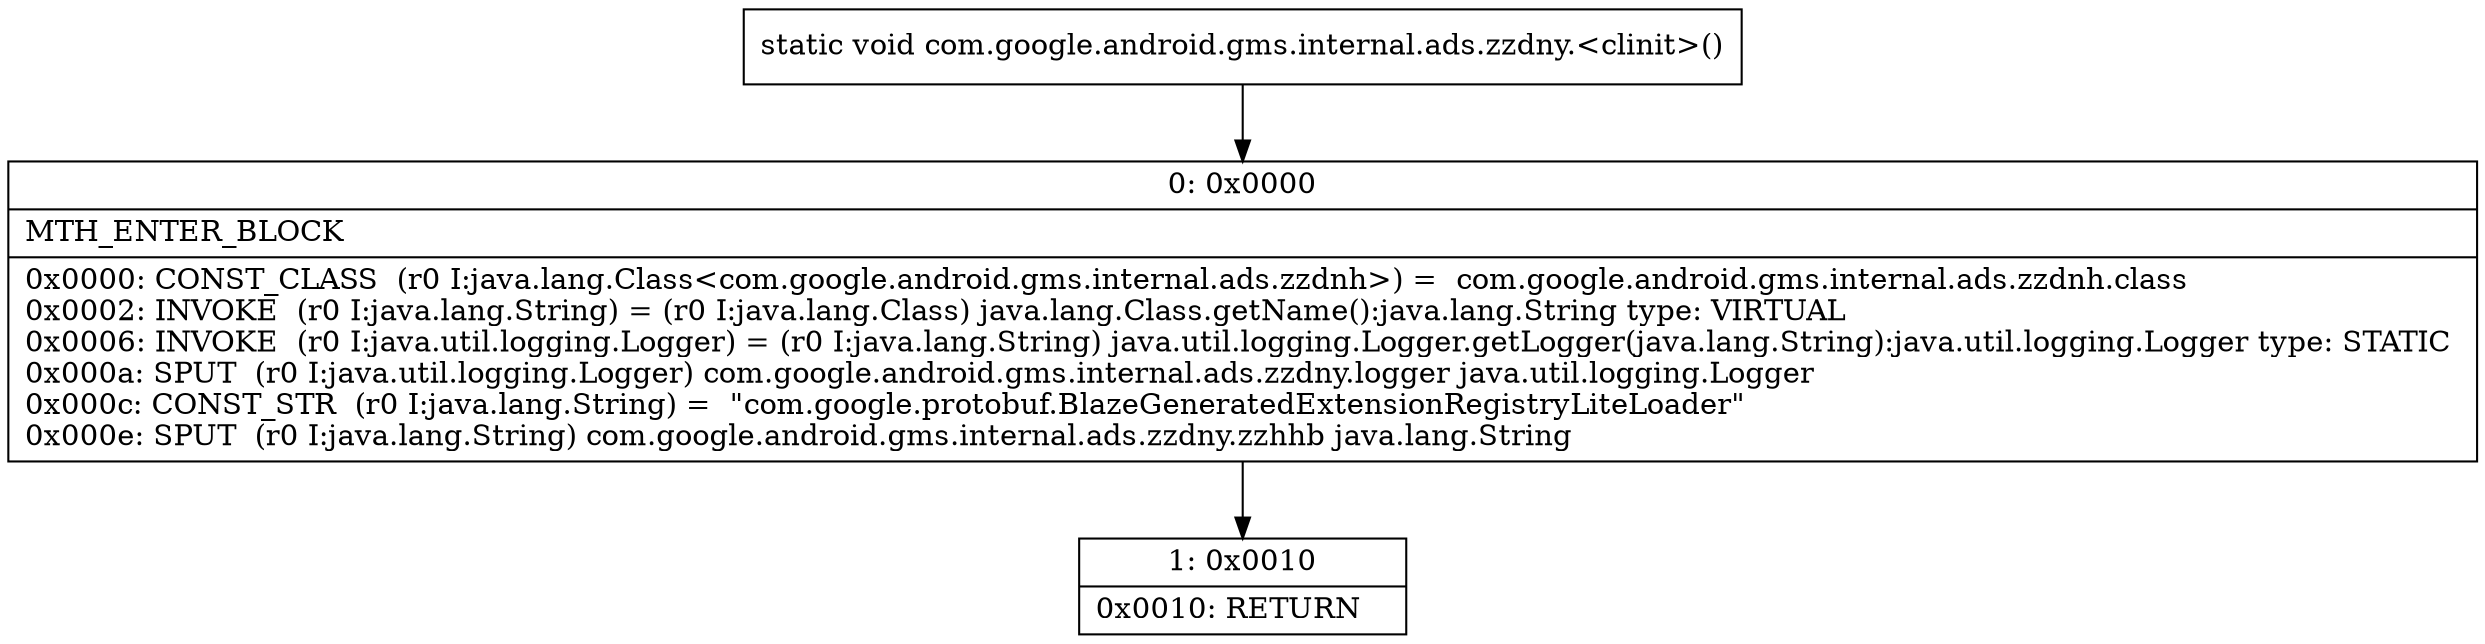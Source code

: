 digraph "CFG forcom.google.android.gms.internal.ads.zzdny.\<clinit\>()V" {
Node_0 [shape=record,label="{0\:\ 0x0000|MTH_ENTER_BLOCK\l|0x0000: CONST_CLASS  (r0 I:java.lang.Class\<com.google.android.gms.internal.ads.zzdnh\>) =  com.google.android.gms.internal.ads.zzdnh.class \l0x0002: INVOKE  (r0 I:java.lang.String) = (r0 I:java.lang.Class) java.lang.Class.getName():java.lang.String type: VIRTUAL \l0x0006: INVOKE  (r0 I:java.util.logging.Logger) = (r0 I:java.lang.String) java.util.logging.Logger.getLogger(java.lang.String):java.util.logging.Logger type: STATIC \l0x000a: SPUT  (r0 I:java.util.logging.Logger) com.google.android.gms.internal.ads.zzdny.logger java.util.logging.Logger \l0x000c: CONST_STR  (r0 I:java.lang.String) =  \"com.google.protobuf.BlazeGeneratedExtensionRegistryLiteLoader\" \l0x000e: SPUT  (r0 I:java.lang.String) com.google.android.gms.internal.ads.zzdny.zzhhb java.lang.String \l}"];
Node_1 [shape=record,label="{1\:\ 0x0010|0x0010: RETURN   \l}"];
MethodNode[shape=record,label="{static void com.google.android.gms.internal.ads.zzdny.\<clinit\>() }"];
MethodNode -> Node_0;
Node_0 -> Node_1;
}

